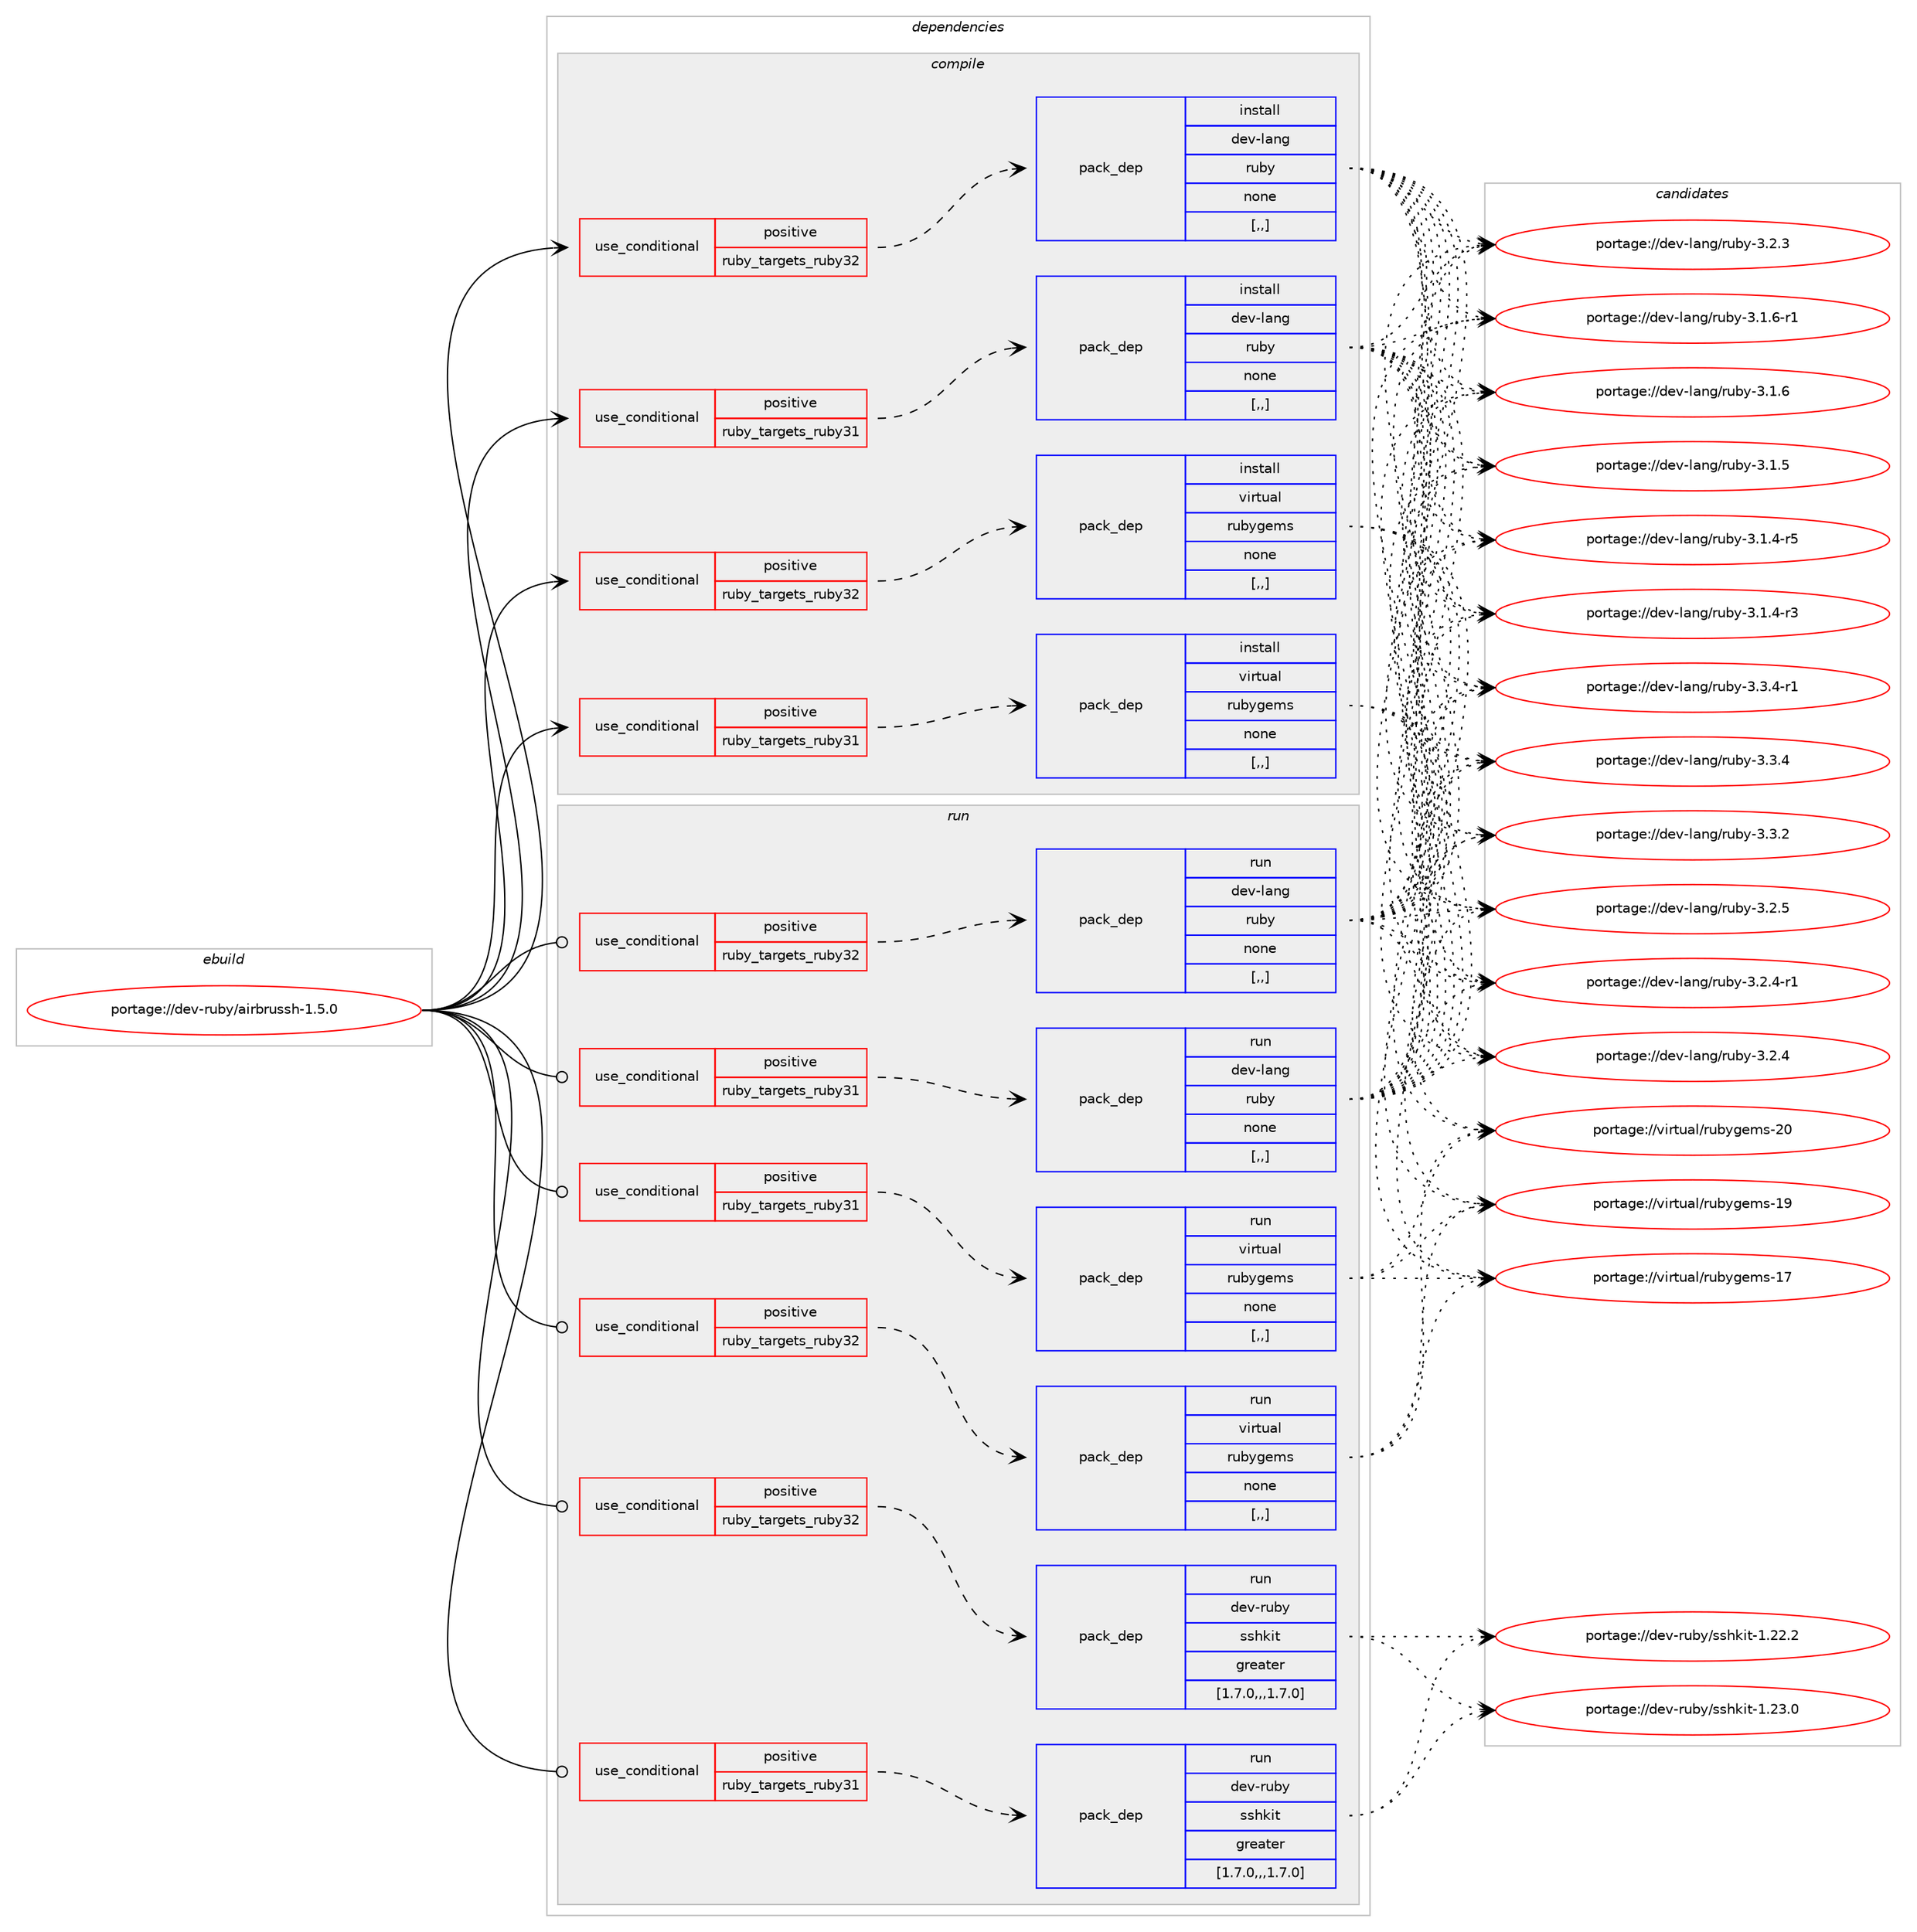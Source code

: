 digraph prolog {

# *************
# Graph options
# *************

newrank=true;
concentrate=true;
compound=true;
graph [rankdir=LR,fontname=Helvetica,fontsize=10,ranksep=1.5];#, ranksep=2.5, nodesep=0.2];
edge  [arrowhead=vee];
node  [fontname=Helvetica,fontsize=10];

# **********
# The ebuild
# **********

subgraph cluster_leftcol {
color=gray;
label=<<i>ebuild</i>>;
id [label="portage://dev-ruby/airbrussh-1.5.0", color=red, width=4, href="../dev-ruby/airbrussh-1.5.0.svg"];
}

# ****************
# The dependencies
# ****************

subgraph cluster_midcol {
color=gray;
label=<<i>dependencies</i>>;
subgraph cluster_compile {
fillcolor="#eeeeee";
style=filled;
label=<<i>compile</i>>;
subgraph cond44235 {
dependency176235 [label=<<TABLE BORDER="0" CELLBORDER="1" CELLSPACING="0" CELLPADDING="4"><TR><TD ROWSPAN="3" CELLPADDING="10">use_conditional</TD></TR><TR><TD>positive</TD></TR><TR><TD>ruby_targets_ruby31</TD></TR></TABLE>>, shape=none, color=red];
subgraph pack130711 {
dependency176236 [label=<<TABLE BORDER="0" CELLBORDER="1" CELLSPACING="0" CELLPADDING="4" WIDTH="220"><TR><TD ROWSPAN="6" CELLPADDING="30">pack_dep</TD></TR><TR><TD WIDTH="110">install</TD></TR><TR><TD>dev-lang</TD></TR><TR><TD>ruby</TD></TR><TR><TD>none</TD></TR><TR><TD>[,,]</TD></TR></TABLE>>, shape=none, color=blue];
}
dependency176235:e -> dependency176236:w [weight=20,style="dashed",arrowhead="vee"];
}
id:e -> dependency176235:w [weight=20,style="solid",arrowhead="vee"];
subgraph cond44236 {
dependency176237 [label=<<TABLE BORDER="0" CELLBORDER="1" CELLSPACING="0" CELLPADDING="4"><TR><TD ROWSPAN="3" CELLPADDING="10">use_conditional</TD></TR><TR><TD>positive</TD></TR><TR><TD>ruby_targets_ruby31</TD></TR></TABLE>>, shape=none, color=red];
subgraph pack130712 {
dependency176238 [label=<<TABLE BORDER="0" CELLBORDER="1" CELLSPACING="0" CELLPADDING="4" WIDTH="220"><TR><TD ROWSPAN="6" CELLPADDING="30">pack_dep</TD></TR><TR><TD WIDTH="110">install</TD></TR><TR><TD>virtual</TD></TR><TR><TD>rubygems</TD></TR><TR><TD>none</TD></TR><TR><TD>[,,]</TD></TR></TABLE>>, shape=none, color=blue];
}
dependency176237:e -> dependency176238:w [weight=20,style="dashed",arrowhead="vee"];
}
id:e -> dependency176237:w [weight=20,style="solid",arrowhead="vee"];
subgraph cond44237 {
dependency176239 [label=<<TABLE BORDER="0" CELLBORDER="1" CELLSPACING="0" CELLPADDING="4"><TR><TD ROWSPAN="3" CELLPADDING="10">use_conditional</TD></TR><TR><TD>positive</TD></TR><TR><TD>ruby_targets_ruby32</TD></TR></TABLE>>, shape=none, color=red];
subgraph pack130713 {
dependency176240 [label=<<TABLE BORDER="0" CELLBORDER="1" CELLSPACING="0" CELLPADDING="4" WIDTH="220"><TR><TD ROWSPAN="6" CELLPADDING="30">pack_dep</TD></TR><TR><TD WIDTH="110">install</TD></TR><TR><TD>dev-lang</TD></TR><TR><TD>ruby</TD></TR><TR><TD>none</TD></TR><TR><TD>[,,]</TD></TR></TABLE>>, shape=none, color=blue];
}
dependency176239:e -> dependency176240:w [weight=20,style="dashed",arrowhead="vee"];
}
id:e -> dependency176239:w [weight=20,style="solid",arrowhead="vee"];
subgraph cond44238 {
dependency176241 [label=<<TABLE BORDER="0" CELLBORDER="1" CELLSPACING="0" CELLPADDING="4"><TR><TD ROWSPAN="3" CELLPADDING="10">use_conditional</TD></TR><TR><TD>positive</TD></TR><TR><TD>ruby_targets_ruby32</TD></TR></TABLE>>, shape=none, color=red];
subgraph pack130714 {
dependency176242 [label=<<TABLE BORDER="0" CELLBORDER="1" CELLSPACING="0" CELLPADDING="4" WIDTH="220"><TR><TD ROWSPAN="6" CELLPADDING="30">pack_dep</TD></TR><TR><TD WIDTH="110">install</TD></TR><TR><TD>virtual</TD></TR><TR><TD>rubygems</TD></TR><TR><TD>none</TD></TR><TR><TD>[,,]</TD></TR></TABLE>>, shape=none, color=blue];
}
dependency176241:e -> dependency176242:w [weight=20,style="dashed",arrowhead="vee"];
}
id:e -> dependency176241:w [weight=20,style="solid",arrowhead="vee"];
}
subgraph cluster_compileandrun {
fillcolor="#eeeeee";
style=filled;
label=<<i>compile and run</i>>;
}
subgraph cluster_run {
fillcolor="#eeeeee";
style=filled;
label=<<i>run</i>>;
subgraph cond44239 {
dependency176243 [label=<<TABLE BORDER="0" CELLBORDER="1" CELLSPACING="0" CELLPADDING="4"><TR><TD ROWSPAN="3" CELLPADDING="10">use_conditional</TD></TR><TR><TD>positive</TD></TR><TR><TD>ruby_targets_ruby31</TD></TR></TABLE>>, shape=none, color=red];
subgraph pack130715 {
dependency176244 [label=<<TABLE BORDER="0" CELLBORDER="1" CELLSPACING="0" CELLPADDING="4" WIDTH="220"><TR><TD ROWSPAN="6" CELLPADDING="30">pack_dep</TD></TR><TR><TD WIDTH="110">run</TD></TR><TR><TD>dev-lang</TD></TR><TR><TD>ruby</TD></TR><TR><TD>none</TD></TR><TR><TD>[,,]</TD></TR></TABLE>>, shape=none, color=blue];
}
dependency176243:e -> dependency176244:w [weight=20,style="dashed",arrowhead="vee"];
}
id:e -> dependency176243:w [weight=20,style="solid",arrowhead="odot"];
subgraph cond44240 {
dependency176245 [label=<<TABLE BORDER="0" CELLBORDER="1" CELLSPACING="0" CELLPADDING="4"><TR><TD ROWSPAN="3" CELLPADDING="10">use_conditional</TD></TR><TR><TD>positive</TD></TR><TR><TD>ruby_targets_ruby31</TD></TR></TABLE>>, shape=none, color=red];
subgraph pack130716 {
dependency176246 [label=<<TABLE BORDER="0" CELLBORDER="1" CELLSPACING="0" CELLPADDING="4" WIDTH="220"><TR><TD ROWSPAN="6" CELLPADDING="30">pack_dep</TD></TR><TR><TD WIDTH="110">run</TD></TR><TR><TD>dev-ruby</TD></TR><TR><TD>sshkit</TD></TR><TR><TD>greater</TD></TR><TR><TD>[1.7.0,,,1.7.0]</TD></TR></TABLE>>, shape=none, color=blue];
}
dependency176245:e -> dependency176246:w [weight=20,style="dashed",arrowhead="vee"];
}
id:e -> dependency176245:w [weight=20,style="solid",arrowhead="odot"];
subgraph cond44241 {
dependency176247 [label=<<TABLE BORDER="0" CELLBORDER="1" CELLSPACING="0" CELLPADDING="4"><TR><TD ROWSPAN="3" CELLPADDING="10">use_conditional</TD></TR><TR><TD>positive</TD></TR><TR><TD>ruby_targets_ruby31</TD></TR></TABLE>>, shape=none, color=red];
subgraph pack130717 {
dependency176248 [label=<<TABLE BORDER="0" CELLBORDER="1" CELLSPACING="0" CELLPADDING="4" WIDTH="220"><TR><TD ROWSPAN="6" CELLPADDING="30">pack_dep</TD></TR><TR><TD WIDTH="110">run</TD></TR><TR><TD>virtual</TD></TR><TR><TD>rubygems</TD></TR><TR><TD>none</TD></TR><TR><TD>[,,]</TD></TR></TABLE>>, shape=none, color=blue];
}
dependency176247:e -> dependency176248:w [weight=20,style="dashed",arrowhead="vee"];
}
id:e -> dependency176247:w [weight=20,style="solid",arrowhead="odot"];
subgraph cond44242 {
dependency176249 [label=<<TABLE BORDER="0" CELLBORDER="1" CELLSPACING="0" CELLPADDING="4"><TR><TD ROWSPAN="3" CELLPADDING="10">use_conditional</TD></TR><TR><TD>positive</TD></TR><TR><TD>ruby_targets_ruby32</TD></TR></TABLE>>, shape=none, color=red];
subgraph pack130718 {
dependency176250 [label=<<TABLE BORDER="0" CELLBORDER="1" CELLSPACING="0" CELLPADDING="4" WIDTH="220"><TR><TD ROWSPAN="6" CELLPADDING="30">pack_dep</TD></TR><TR><TD WIDTH="110">run</TD></TR><TR><TD>dev-lang</TD></TR><TR><TD>ruby</TD></TR><TR><TD>none</TD></TR><TR><TD>[,,]</TD></TR></TABLE>>, shape=none, color=blue];
}
dependency176249:e -> dependency176250:w [weight=20,style="dashed",arrowhead="vee"];
}
id:e -> dependency176249:w [weight=20,style="solid",arrowhead="odot"];
subgraph cond44243 {
dependency176251 [label=<<TABLE BORDER="0" CELLBORDER="1" CELLSPACING="0" CELLPADDING="4"><TR><TD ROWSPAN="3" CELLPADDING="10">use_conditional</TD></TR><TR><TD>positive</TD></TR><TR><TD>ruby_targets_ruby32</TD></TR></TABLE>>, shape=none, color=red];
subgraph pack130719 {
dependency176252 [label=<<TABLE BORDER="0" CELLBORDER="1" CELLSPACING="0" CELLPADDING="4" WIDTH="220"><TR><TD ROWSPAN="6" CELLPADDING="30">pack_dep</TD></TR><TR><TD WIDTH="110">run</TD></TR><TR><TD>dev-ruby</TD></TR><TR><TD>sshkit</TD></TR><TR><TD>greater</TD></TR><TR><TD>[1.7.0,,,1.7.0]</TD></TR></TABLE>>, shape=none, color=blue];
}
dependency176251:e -> dependency176252:w [weight=20,style="dashed",arrowhead="vee"];
}
id:e -> dependency176251:w [weight=20,style="solid",arrowhead="odot"];
subgraph cond44244 {
dependency176253 [label=<<TABLE BORDER="0" CELLBORDER="1" CELLSPACING="0" CELLPADDING="4"><TR><TD ROWSPAN="3" CELLPADDING="10">use_conditional</TD></TR><TR><TD>positive</TD></TR><TR><TD>ruby_targets_ruby32</TD></TR></TABLE>>, shape=none, color=red];
subgraph pack130720 {
dependency176254 [label=<<TABLE BORDER="0" CELLBORDER="1" CELLSPACING="0" CELLPADDING="4" WIDTH="220"><TR><TD ROWSPAN="6" CELLPADDING="30">pack_dep</TD></TR><TR><TD WIDTH="110">run</TD></TR><TR><TD>virtual</TD></TR><TR><TD>rubygems</TD></TR><TR><TD>none</TD></TR><TR><TD>[,,]</TD></TR></TABLE>>, shape=none, color=blue];
}
dependency176253:e -> dependency176254:w [weight=20,style="dashed",arrowhead="vee"];
}
id:e -> dependency176253:w [weight=20,style="solid",arrowhead="odot"];
}
}

# **************
# The candidates
# **************

subgraph cluster_choices {
rank=same;
color=gray;
label=<<i>candidates</i>>;

subgraph choice130711 {
color=black;
nodesep=1;
choice100101118451089711010347114117981214551465146524511449 [label="portage://dev-lang/ruby-3.3.4-r1", color=red, width=4,href="../dev-lang/ruby-3.3.4-r1.svg"];
choice10010111845108971101034711411798121455146514652 [label="portage://dev-lang/ruby-3.3.4", color=red, width=4,href="../dev-lang/ruby-3.3.4.svg"];
choice10010111845108971101034711411798121455146514650 [label="portage://dev-lang/ruby-3.3.2", color=red, width=4,href="../dev-lang/ruby-3.3.2.svg"];
choice10010111845108971101034711411798121455146504653 [label="portage://dev-lang/ruby-3.2.5", color=red, width=4,href="../dev-lang/ruby-3.2.5.svg"];
choice100101118451089711010347114117981214551465046524511449 [label="portage://dev-lang/ruby-3.2.4-r1", color=red, width=4,href="../dev-lang/ruby-3.2.4-r1.svg"];
choice10010111845108971101034711411798121455146504652 [label="portage://dev-lang/ruby-3.2.4", color=red, width=4,href="../dev-lang/ruby-3.2.4.svg"];
choice10010111845108971101034711411798121455146504651 [label="portage://dev-lang/ruby-3.2.3", color=red, width=4,href="../dev-lang/ruby-3.2.3.svg"];
choice100101118451089711010347114117981214551464946544511449 [label="portage://dev-lang/ruby-3.1.6-r1", color=red, width=4,href="../dev-lang/ruby-3.1.6-r1.svg"];
choice10010111845108971101034711411798121455146494654 [label="portage://dev-lang/ruby-3.1.6", color=red, width=4,href="../dev-lang/ruby-3.1.6.svg"];
choice10010111845108971101034711411798121455146494653 [label="portage://dev-lang/ruby-3.1.5", color=red, width=4,href="../dev-lang/ruby-3.1.5.svg"];
choice100101118451089711010347114117981214551464946524511453 [label="portage://dev-lang/ruby-3.1.4-r5", color=red, width=4,href="../dev-lang/ruby-3.1.4-r5.svg"];
choice100101118451089711010347114117981214551464946524511451 [label="portage://dev-lang/ruby-3.1.4-r3", color=red, width=4,href="../dev-lang/ruby-3.1.4-r3.svg"];
dependency176236:e -> choice100101118451089711010347114117981214551465146524511449:w [style=dotted,weight="100"];
dependency176236:e -> choice10010111845108971101034711411798121455146514652:w [style=dotted,weight="100"];
dependency176236:e -> choice10010111845108971101034711411798121455146514650:w [style=dotted,weight="100"];
dependency176236:e -> choice10010111845108971101034711411798121455146504653:w [style=dotted,weight="100"];
dependency176236:e -> choice100101118451089711010347114117981214551465046524511449:w [style=dotted,weight="100"];
dependency176236:e -> choice10010111845108971101034711411798121455146504652:w [style=dotted,weight="100"];
dependency176236:e -> choice10010111845108971101034711411798121455146504651:w [style=dotted,weight="100"];
dependency176236:e -> choice100101118451089711010347114117981214551464946544511449:w [style=dotted,weight="100"];
dependency176236:e -> choice10010111845108971101034711411798121455146494654:w [style=dotted,weight="100"];
dependency176236:e -> choice10010111845108971101034711411798121455146494653:w [style=dotted,weight="100"];
dependency176236:e -> choice100101118451089711010347114117981214551464946524511453:w [style=dotted,weight="100"];
dependency176236:e -> choice100101118451089711010347114117981214551464946524511451:w [style=dotted,weight="100"];
}
subgraph choice130712 {
color=black;
nodesep=1;
choice118105114116117971084711411798121103101109115455048 [label="portage://virtual/rubygems-20", color=red, width=4,href="../virtual/rubygems-20.svg"];
choice118105114116117971084711411798121103101109115454957 [label="portage://virtual/rubygems-19", color=red, width=4,href="../virtual/rubygems-19.svg"];
choice118105114116117971084711411798121103101109115454955 [label="portage://virtual/rubygems-17", color=red, width=4,href="../virtual/rubygems-17.svg"];
dependency176238:e -> choice118105114116117971084711411798121103101109115455048:w [style=dotted,weight="100"];
dependency176238:e -> choice118105114116117971084711411798121103101109115454957:w [style=dotted,weight="100"];
dependency176238:e -> choice118105114116117971084711411798121103101109115454955:w [style=dotted,weight="100"];
}
subgraph choice130713 {
color=black;
nodesep=1;
choice100101118451089711010347114117981214551465146524511449 [label="portage://dev-lang/ruby-3.3.4-r1", color=red, width=4,href="../dev-lang/ruby-3.3.4-r1.svg"];
choice10010111845108971101034711411798121455146514652 [label="portage://dev-lang/ruby-3.3.4", color=red, width=4,href="../dev-lang/ruby-3.3.4.svg"];
choice10010111845108971101034711411798121455146514650 [label="portage://dev-lang/ruby-3.3.2", color=red, width=4,href="../dev-lang/ruby-3.3.2.svg"];
choice10010111845108971101034711411798121455146504653 [label="portage://dev-lang/ruby-3.2.5", color=red, width=4,href="../dev-lang/ruby-3.2.5.svg"];
choice100101118451089711010347114117981214551465046524511449 [label="portage://dev-lang/ruby-3.2.4-r1", color=red, width=4,href="../dev-lang/ruby-3.2.4-r1.svg"];
choice10010111845108971101034711411798121455146504652 [label="portage://dev-lang/ruby-3.2.4", color=red, width=4,href="../dev-lang/ruby-3.2.4.svg"];
choice10010111845108971101034711411798121455146504651 [label="portage://dev-lang/ruby-3.2.3", color=red, width=4,href="../dev-lang/ruby-3.2.3.svg"];
choice100101118451089711010347114117981214551464946544511449 [label="portage://dev-lang/ruby-3.1.6-r1", color=red, width=4,href="../dev-lang/ruby-3.1.6-r1.svg"];
choice10010111845108971101034711411798121455146494654 [label="portage://dev-lang/ruby-3.1.6", color=red, width=4,href="../dev-lang/ruby-3.1.6.svg"];
choice10010111845108971101034711411798121455146494653 [label="portage://dev-lang/ruby-3.1.5", color=red, width=4,href="../dev-lang/ruby-3.1.5.svg"];
choice100101118451089711010347114117981214551464946524511453 [label="portage://dev-lang/ruby-3.1.4-r5", color=red, width=4,href="../dev-lang/ruby-3.1.4-r5.svg"];
choice100101118451089711010347114117981214551464946524511451 [label="portage://dev-lang/ruby-3.1.4-r3", color=red, width=4,href="../dev-lang/ruby-3.1.4-r3.svg"];
dependency176240:e -> choice100101118451089711010347114117981214551465146524511449:w [style=dotted,weight="100"];
dependency176240:e -> choice10010111845108971101034711411798121455146514652:w [style=dotted,weight="100"];
dependency176240:e -> choice10010111845108971101034711411798121455146514650:w [style=dotted,weight="100"];
dependency176240:e -> choice10010111845108971101034711411798121455146504653:w [style=dotted,weight="100"];
dependency176240:e -> choice100101118451089711010347114117981214551465046524511449:w [style=dotted,weight="100"];
dependency176240:e -> choice10010111845108971101034711411798121455146504652:w [style=dotted,weight="100"];
dependency176240:e -> choice10010111845108971101034711411798121455146504651:w [style=dotted,weight="100"];
dependency176240:e -> choice100101118451089711010347114117981214551464946544511449:w [style=dotted,weight="100"];
dependency176240:e -> choice10010111845108971101034711411798121455146494654:w [style=dotted,weight="100"];
dependency176240:e -> choice10010111845108971101034711411798121455146494653:w [style=dotted,weight="100"];
dependency176240:e -> choice100101118451089711010347114117981214551464946524511453:w [style=dotted,weight="100"];
dependency176240:e -> choice100101118451089711010347114117981214551464946524511451:w [style=dotted,weight="100"];
}
subgraph choice130714 {
color=black;
nodesep=1;
choice118105114116117971084711411798121103101109115455048 [label="portage://virtual/rubygems-20", color=red, width=4,href="../virtual/rubygems-20.svg"];
choice118105114116117971084711411798121103101109115454957 [label="portage://virtual/rubygems-19", color=red, width=4,href="../virtual/rubygems-19.svg"];
choice118105114116117971084711411798121103101109115454955 [label="portage://virtual/rubygems-17", color=red, width=4,href="../virtual/rubygems-17.svg"];
dependency176242:e -> choice118105114116117971084711411798121103101109115455048:w [style=dotted,weight="100"];
dependency176242:e -> choice118105114116117971084711411798121103101109115454957:w [style=dotted,weight="100"];
dependency176242:e -> choice118105114116117971084711411798121103101109115454955:w [style=dotted,weight="100"];
}
subgraph choice130715 {
color=black;
nodesep=1;
choice100101118451089711010347114117981214551465146524511449 [label="portage://dev-lang/ruby-3.3.4-r1", color=red, width=4,href="../dev-lang/ruby-3.3.4-r1.svg"];
choice10010111845108971101034711411798121455146514652 [label="portage://dev-lang/ruby-3.3.4", color=red, width=4,href="../dev-lang/ruby-3.3.4.svg"];
choice10010111845108971101034711411798121455146514650 [label="portage://dev-lang/ruby-3.3.2", color=red, width=4,href="../dev-lang/ruby-3.3.2.svg"];
choice10010111845108971101034711411798121455146504653 [label="portage://dev-lang/ruby-3.2.5", color=red, width=4,href="../dev-lang/ruby-3.2.5.svg"];
choice100101118451089711010347114117981214551465046524511449 [label="portage://dev-lang/ruby-3.2.4-r1", color=red, width=4,href="../dev-lang/ruby-3.2.4-r1.svg"];
choice10010111845108971101034711411798121455146504652 [label="portage://dev-lang/ruby-3.2.4", color=red, width=4,href="../dev-lang/ruby-3.2.4.svg"];
choice10010111845108971101034711411798121455146504651 [label="portage://dev-lang/ruby-3.2.3", color=red, width=4,href="../dev-lang/ruby-3.2.3.svg"];
choice100101118451089711010347114117981214551464946544511449 [label="portage://dev-lang/ruby-3.1.6-r1", color=red, width=4,href="../dev-lang/ruby-3.1.6-r1.svg"];
choice10010111845108971101034711411798121455146494654 [label="portage://dev-lang/ruby-3.1.6", color=red, width=4,href="../dev-lang/ruby-3.1.6.svg"];
choice10010111845108971101034711411798121455146494653 [label="portage://dev-lang/ruby-3.1.5", color=red, width=4,href="../dev-lang/ruby-3.1.5.svg"];
choice100101118451089711010347114117981214551464946524511453 [label="portage://dev-lang/ruby-3.1.4-r5", color=red, width=4,href="../dev-lang/ruby-3.1.4-r5.svg"];
choice100101118451089711010347114117981214551464946524511451 [label="portage://dev-lang/ruby-3.1.4-r3", color=red, width=4,href="../dev-lang/ruby-3.1.4-r3.svg"];
dependency176244:e -> choice100101118451089711010347114117981214551465146524511449:w [style=dotted,weight="100"];
dependency176244:e -> choice10010111845108971101034711411798121455146514652:w [style=dotted,weight="100"];
dependency176244:e -> choice10010111845108971101034711411798121455146514650:w [style=dotted,weight="100"];
dependency176244:e -> choice10010111845108971101034711411798121455146504653:w [style=dotted,weight="100"];
dependency176244:e -> choice100101118451089711010347114117981214551465046524511449:w [style=dotted,weight="100"];
dependency176244:e -> choice10010111845108971101034711411798121455146504652:w [style=dotted,weight="100"];
dependency176244:e -> choice10010111845108971101034711411798121455146504651:w [style=dotted,weight="100"];
dependency176244:e -> choice100101118451089711010347114117981214551464946544511449:w [style=dotted,weight="100"];
dependency176244:e -> choice10010111845108971101034711411798121455146494654:w [style=dotted,weight="100"];
dependency176244:e -> choice10010111845108971101034711411798121455146494653:w [style=dotted,weight="100"];
dependency176244:e -> choice100101118451089711010347114117981214551464946524511453:w [style=dotted,weight="100"];
dependency176244:e -> choice100101118451089711010347114117981214551464946524511451:w [style=dotted,weight="100"];
}
subgraph choice130716 {
color=black;
nodesep=1;
choice10010111845114117981214711511510410710511645494650514648 [label="portage://dev-ruby/sshkit-1.23.0", color=red, width=4,href="../dev-ruby/sshkit-1.23.0.svg"];
choice10010111845114117981214711511510410710511645494650504650 [label="portage://dev-ruby/sshkit-1.22.2", color=red, width=4,href="../dev-ruby/sshkit-1.22.2.svg"];
dependency176246:e -> choice10010111845114117981214711511510410710511645494650514648:w [style=dotted,weight="100"];
dependency176246:e -> choice10010111845114117981214711511510410710511645494650504650:w [style=dotted,weight="100"];
}
subgraph choice130717 {
color=black;
nodesep=1;
choice118105114116117971084711411798121103101109115455048 [label="portage://virtual/rubygems-20", color=red, width=4,href="../virtual/rubygems-20.svg"];
choice118105114116117971084711411798121103101109115454957 [label="portage://virtual/rubygems-19", color=red, width=4,href="../virtual/rubygems-19.svg"];
choice118105114116117971084711411798121103101109115454955 [label="portage://virtual/rubygems-17", color=red, width=4,href="../virtual/rubygems-17.svg"];
dependency176248:e -> choice118105114116117971084711411798121103101109115455048:w [style=dotted,weight="100"];
dependency176248:e -> choice118105114116117971084711411798121103101109115454957:w [style=dotted,weight="100"];
dependency176248:e -> choice118105114116117971084711411798121103101109115454955:w [style=dotted,weight="100"];
}
subgraph choice130718 {
color=black;
nodesep=1;
choice100101118451089711010347114117981214551465146524511449 [label="portage://dev-lang/ruby-3.3.4-r1", color=red, width=4,href="../dev-lang/ruby-3.3.4-r1.svg"];
choice10010111845108971101034711411798121455146514652 [label="portage://dev-lang/ruby-3.3.4", color=red, width=4,href="../dev-lang/ruby-3.3.4.svg"];
choice10010111845108971101034711411798121455146514650 [label="portage://dev-lang/ruby-3.3.2", color=red, width=4,href="../dev-lang/ruby-3.3.2.svg"];
choice10010111845108971101034711411798121455146504653 [label="portage://dev-lang/ruby-3.2.5", color=red, width=4,href="../dev-lang/ruby-3.2.5.svg"];
choice100101118451089711010347114117981214551465046524511449 [label="portage://dev-lang/ruby-3.2.4-r1", color=red, width=4,href="../dev-lang/ruby-3.2.4-r1.svg"];
choice10010111845108971101034711411798121455146504652 [label="portage://dev-lang/ruby-3.2.4", color=red, width=4,href="../dev-lang/ruby-3.2.4.svg"];
choice10010111845108971101034711411798121455146504651 [label="portage://dev-lang/ruby-3.2.3", color=red, width=4,href="../dev-lang/ruby-3.2.3.svg"];
choice100101118451089711010347114117981214551464946544511449 [label="portage://dev-lang/ruby-3.1.6-r1", color=red, width=4,href="../dev-lang/ruby-3.1.6-r1.svg"];
choice10010111845108971101034711411798121455146494654 [label="portage://dev-lang/ruby-3.1.6", color=red, width=4,href="../dev-lang/ruby-3.1.6.svg"];
choice10010111845108971101034711411798121455146494653 [label="portage://dev-lang/ruby-3.1.5", color=red, width=4,href="../dev-lang/ruby-3.1.5.svg"];
choice100101118451089711010347114117981214551464946524511453 [label="portage://dev-lang/ruby-3.1.4-r5", color=red, width=4,href="../dev-lang/ruby-3.1.4-r5.svg"];
choice100101118451089711010347114117981214551464946524511451 [label="portage://dev-lang/ruby-3.1.4-r3", color=red, width=4,href="../dev-lang/ruby-3.1.4-r3.svg"];
dependency176250:e -> choice100101118451089711010347114117981214551465146524511449:w [style=dotted,weight="100"];
dependency176250:e -> choice10010111845108971101034711411798121455146514652:w [style=dotted,weight="100"];
dependency176250:e -> choice10010111845108971101034711411798121455146514650:w [style=dotted,weight="100"];
dependency176250:e -> choice10010111845108971101034711411798121455146504653:w [style=dotted,weight="100"];
dependency176250:e -> choice100101118451089711010347114117981214551465046524511449:w [style=dotted,weight="100"];
dependency176250:e -> choice10010111845108971101034711411798121455146504652:w [style=dotted,weight="100"];
dependency176250:e -> choice10010111845108971101034711411798121455146504651:w [style=dotted,weight="100"];
dependency176250:e -> choice100101118451089711010347114117981214551464946544511449:w [style=dotted,weight="100"];
dependency176250:e -> choice10010111845108971101034711411798121455146494654:w [style=dotted,weight="100"];
dependency176250:e -> choice10010111845108971101034711411798121455146494653:w [style=dotted,weight="100"];
dependency176250:e -> choice100101118451089711010347114117981214551464946524511453:w [style=dotted,weight="100"];
dependency176250:e -> choice100101118451089711010347114117981214551464946524511451:w [style=dotted,weight="100"];
}
subgraph choice130719 {
color=black;
nodesep=1;
choice10010111845114117981214711511510410710511645494650514648 [label="portage://dev-ruby/sshkit-1.23.0", color=red, width=4,href="../dev-ruby/sshkit-1.23.0.svg"];
choice10010111845114117981214711511510410710511645494650504650 [label="portage://dev-ruby/sshkit-1.22.2", color=red, width=4,href="../dev-ruby/sshkit-1.22.2.svg"];
dependency176252:e -> choice10010111845114117981214711511510410710511645494650514648:w [style=dotted,weight="100"];
dependency176252:e -> choice10010111845114117981214711511510410710511645494650504650:w [style=dotted,weight="100"];
}
subgraph choice130720 {
color=black;
nodesep=1;
choice118105114116117971084711411798121103101109115455048 [label="portage://virtual/rubygems-20", color=red, width=4,href="../virtual/rubygems-20.svg"];
choice118105114116117971084711411798121103101109115454957 [label="portage://virtual/rubygems-19", color=red, width=4,href="../virtual/rubygems-19.svg"];
choice118105114116117971084711411798121103101109115454955 [label="portage://virtual/rubygems-17", color=red, width=4,href="../virtual/rubygems-17.svg"];
dependency176254:e -> choice118105114116117971084711411798121103101109115455048:w [style=dotted,weight="100"];
dependency176254:e -> choice118105114116117971084711411798121103101109115454957:w [style=dotted,weight="100"];
dependency176254:e -> choice118105114116117971084711411798121103101109115454955:w [style=dotted,weight="100"];
}
}

}
